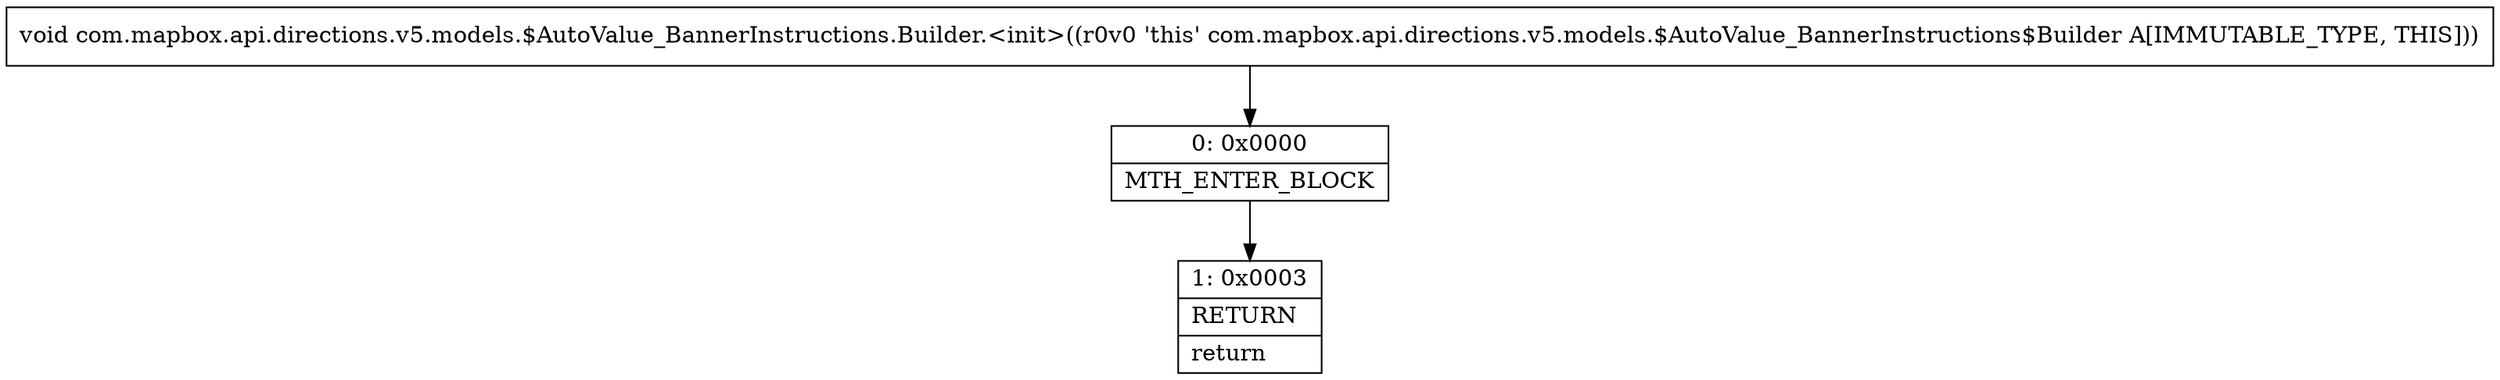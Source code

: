 digraph "CFG forcom.mapbox.api.directions.v5.models.$AutoValue_BannerInstructions.Builder.\<init\>()V" {
Node_0 [shape=record,label="{0\:\ 0x0000|MTH_ENTER_BLOCK\l}"];
Node_1 [shape=record,label="{1\:\ 0x0003|RETURN\l|return\l}"];
MethodNode[shape=record,label="{void com.mapbox.api.directions.v5.models.$AutoValue_BannerInstructions.Builder.\<init\>((r0v0 'this' com.mapbox.api.directions.v5.models.$AutoValue_BannerInstructions$Builder A[IMMUTABLE_TYPE, THIS])) }"];
MethodNode -> Node_0;
Node_0 -> Node_1;
}

